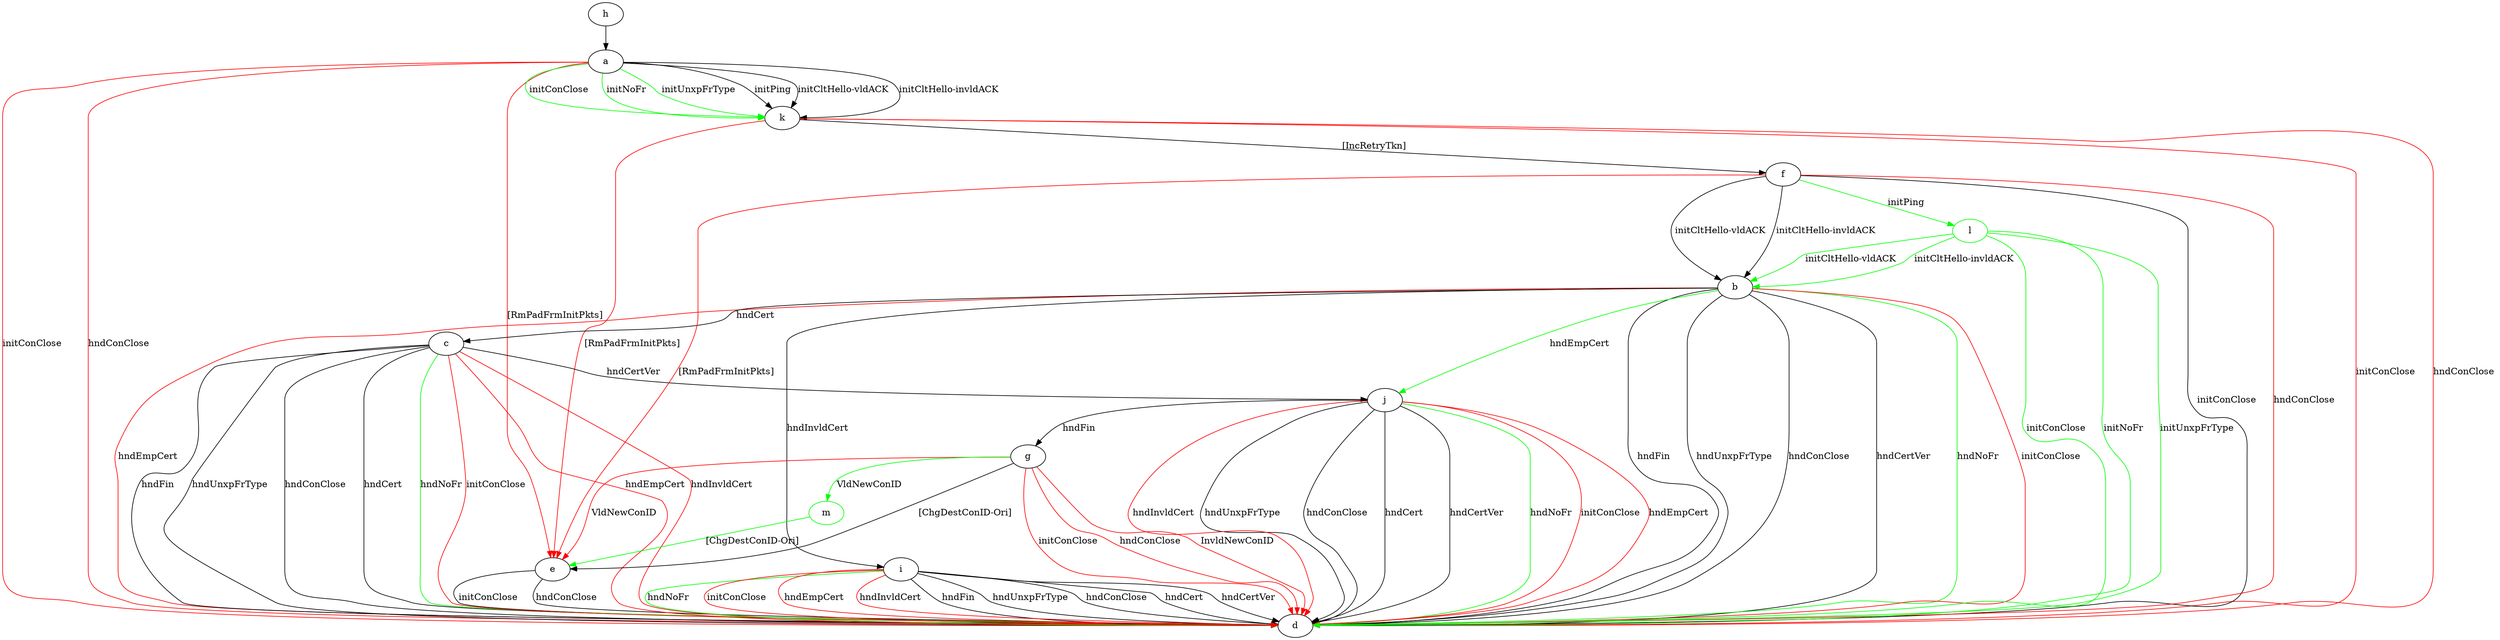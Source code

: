digraph "" {
	a -> d	[key=0,
		color=red,
		label="initConClose "];
	a -> d	[key=1,
		color=red,
		label="hndConClose "];
	a -> e	[key=0,
		color=red,
		label="[RmPadFrmInitPkts] "];
	a -> k	[key=0,
		label="initPing "];
	a -> k	[key=1,
		label="initCltHello-vldACK "];
	a -> k	[key=2,
		label="initCltHello-invldACK "];
	a -> k	[key=3,
		color=green,
		label="initConClose "];
	a -> k	[key=4,
		color=green,
		label="initNoFr "];
	a -> k	[key=5,
		color=green,
		label="initUnxpFrType "];
	b -> c	[key=0,
		label="hndCert "];
	b -> d	[key=0,
		label="hndFin "];
	b -> d	[key=1,
		label="hndUnxpFrType "];
	b -> d	[key=2,
		label="hndConClose "];
	b -> d	[key=3,
		label="hndCertVer "];
	b -> d	[key=4,
		color=green,
		label="hndNoFr "];
	b -> d	[key=5,
		color=red,
		label="initConClose "];
	b -> d	[key=6,
		color=red,
		label="hndEmpCert "];
	b -> i	[key=0,
		label="hndInvldCert "];
	b -> j	[key=0,
		color=green,
		label="hndEmpCert "];
	c -> d	[key=0,
		label="hndFin "];
	c -> d	[key=1,
		label="hndUnxpFrType "];
	c -> d	[key=2,
		label="hndConClose "];
	c -> d	[key=3,
		label="hndCert "];
	c -> d	[key=4,
		color=green,
		label="hndNoFr "];
	c -> d	[key=5,
		color=red,
		label="initConClose "];
	c -> d	[key=6,
		color=red,
		label="hndEmpCert "];
	c -> d	[key=7,
		color=red,
		label="hndInvldCert "];
	c -> j	[key=0,
		label="hndCertVer "];
	e -> d	[key=0,
		label="initConClose "];
	e -> d	[key=1,
		label="hndConClose "];
	f -> b	[key=0,
		label="initCltHello-vldACK "];
	f -> b	[key=1,
		label="initCltHello-invldACK "];
	f -> d	[key=0,
		label="initConClose "];
	f -> d	[key=1,
		color=red,
		label="hndConClose "];
	f -> e	[key=0,
		color=red,
		label="[RmPadFrmInitPkts] "];
	l	[color=green];
	f -> l	[key=0,
		color=green,
		label="initPing "];
	g -> d	[key=0,
		color=red,
		label="initConClose "];
	g -> d	[key=1,
		color=red,
		label="hndConClose "];
	g -> d	[key=2,
		color=red,
		label="InvldNewConID "];
	g -> e	[key=0,
		label="[ChgDestConID-Ori] "];
	g -> e	[key=1,
		color=red,
		label="VldNewConID "];
	m	[color=green];
	g -> m	[key=0,
		color=green,
		label="VldNewConID "];
	h -> a	[key=0];
	i -> d	[key=0,
		label="hndFin "];
	i -> d	[key=1,
		label="hndUnxpFrType "];
	i -> d	[key=2,
		label="hndConClose "];
	i -> d	[key=3,
		label="hndCert "];
	i -> d	[key=4,
		label="hndCertVer "];
	i -> d	[key=5,
		color=green,
		label="hndNoFr "];
	i -> d	[key=6,
		color=red,
		label="initConClose "];
	i -> d	[key=7,
		color=red,
		label="hndEmpCert "];
	i -> d	[key=8,
		color=red,
		label="hndInvldCert "];
	j -> d	[key=0,
		label="hndUnxpFrType "];
	j -> d	[key=1,
		label="hndConClose "];
	j -> d	[key=2,
		label="hndCert "];
	j -> d	[key=3,
		label="hndCertVer "];
	j -> d	[key=4,
		color=green,
		label="hndNoFr "];
	j -> d	[key=5,
		color=red,
		label="initConClose "];
	j -> d	[key=6,
		color=red,
		label="hndEmpCert "];
	j -> d	[key=7,
		color=red,
		label="hndInvldCert "];
	j -> g	[key=0,
		label="hndFin "];
	k -> d	[key=0,
		color=red,
		label="initConClose "];
	k -> d	[key=1,
		color=red,
		label="hndConClose "];
	k -> e	[key=0,
		color=red,
		label="[RmPadFrmInitPkts] "];
	k -> f	[key=0,
		label="[IncRetryTkn] "];
	l -> b	[key=0,
		color=green,
		label="initCltHello-vldACK "];
	l -> b	[key=1,
		color=green,
		label="initCltHello-invldACK "];
	l -> d	[key=0,
		color=green,
		label="initConClose "];
	l -> d	[key=1,
		color=green,
		label="initNoFr "];
	l -> d	[key=2,
		color=green,
		label="initUnxpFrType "];
	m -> e	[key=0,
		color=green,
		label="[ChgDestConID-Ori] "];
}
